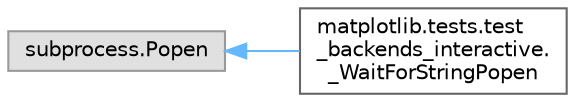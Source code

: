 digraph "Graphical Class Hierarchy"
{
 // LATEX_PDF_SIZE
  bgcolor="transparent";
  edge [fontname=Helvetica,fontsize=10,labelfontname=Helvetica,labelfontsize=10];
  node [fontname=Helvetica,fontsize=10,shape=box,height=0.2,width=0.4];
  rankdir="LR";
  Node0 [id="Node000000",label="subprocess.Popen",height=0.2,width=0.4,color="grey60", fillcolor="#E0E0E0", style="filled",tooltip=" "];
  Node0 -> Node1 [id="edge5612_Node000000_Node000001",dir="back",color="steelblue1",style="solid",tooltip=" "];
  Node1 [id="Node000001",label="matplotlib.tests.test\l_backends_interactive.\l_WaitForStringPopen",height=0.2,width=0.4,color="grey40", fillcolor="white", style="filled",URL="$d7/d4c/classmatplotlib_1_1tests_1_1test__backends__interactive_1_1__WaitForStringPopen.html",tooltip=" "];
}
